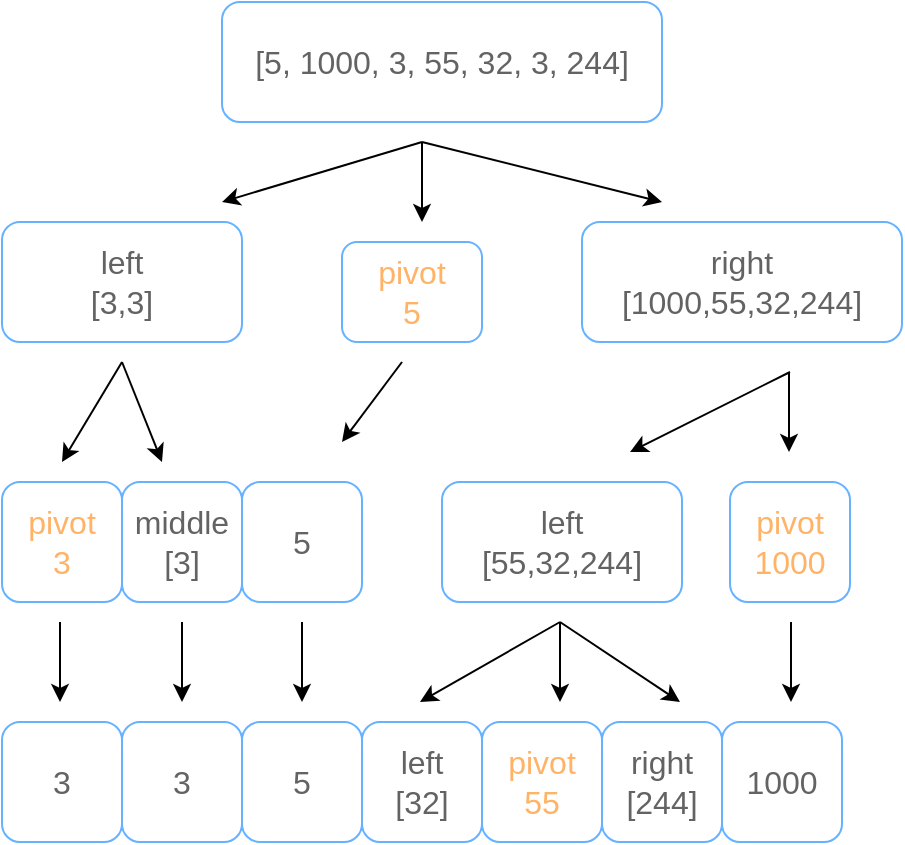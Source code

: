 <mxfile version="12.1.3" type="google" pages="1"><diagram id="VfVecx9KMm64v-8MJDzh" name="Page-1"><mxGraphModel dx="768" dy="455" grid="1" gridSize="10" guides="1" tooltips="1" connect="1" arrows="1" fold="1" page="1" pageScale="1" pageWidth="827" pageHeight="1169" math="0" shadow="0"><root><mxCell id="0"/><mxCell id="1" parent="0"/><mxCell id="Tx_uMnn5Ga1t9lg2cUTD-2" value="[&lt;span class=&quot;mi&quot; style=&quot;font-size: 16px; box-sizing: border-box;&quot;&gt;5&lt;/span&gt;&lt;span class=&quot;p&quot; style=&quot;font-size: 16px; box-sizing: border-box;&quot;&gt;,&amp;nbsp;&lt;/span&gt;&lt;span class=&quot;mi&quot; style=&quot;font-size: 16px; box-sizing: border-box;&quot;&gt;1000&lt;/span&gt;&lt;span class=&quot;p&quot; style=&quot;font-size: 16px; box-sizing: border-box;&quot;&gt;,&amp;nbsp;&lt;/span&gt;&lt;span class=&quot;mi&quot; style=&quot;font-size: 16px; box-sizing: border-box;&quot;&gt;3&lt;/span&gt;&lt;span class=&quot;p&quot; style=&quot;font-size: 16px; box-sizing: border-box;&quot;&gt;,&amp;nbsp;&lt;/span&gt;&lt;span class=&quot;mi&quot; style=&quot;font-size: 16px; box-sizing: border-box;&quot;&gt;55&lt;/span&gt;&lt;span class=&quot;p&quot; style=&quot;font-size: 16px; box-sizing: border-box;&quot;&gt;,&amp;nbsp;&lt;/span&gt;&lt;span class=&quot;mi&quot; style=&quot;font-size: 16px; box-sizing: border-box;&quot;&gt;32&lt;/span&gt;&lt;span class=&quot;p&quot; style=&quot;font-size: 16px; box-sizing: border-box;&quot;&gt;,&amp;nbsp;&lt;/span&gt;&lt;span class=&quot;mi&quot; style=&quot;font-size: 16px; box-sizing: border-box;&quot;&gt;3&lt;/span&gt;&lt;span class=&quot;p&quot; style=&quot;font-size: 16px; box-sizing: border-box;&quot;&gt;,&amp;nbsp;&lt;/span&gt;&lt;span class=&quot;mi&quot; style=&quot;font-size: 16px; box-sizing: border-box;&quot;&gt;244]&lt;/span&gt;" style="rounded=1;whiteSpace=wrap;html=1;strokeWidth=1;strokeColor=#66B2FF;fontSize=16;fontColor=#636363;" vertex="1" parent="1"><mxGeometry x="300" y="20" width="220" height="60" as="geometry"/></mxCell><mxCell id="Tx_uMnn5Ga1t9lg2cUTD-3" value="" style="endArrow=classic;html=1;fontSize=16;fontColor=#636363;" edge="1" parent="1"><mxGeometry width="50" height="50" relative="1" as="geometry"><mxPoint x="400" y="90" as="sourcePoint"/><mxPoint x="300" y="120" as="targetPoint"/></mxGeometry></mxCell><mxCell id="Tx_uMnn5Ga1t9lg2cUTD-4" value="" style="endArrow=classic;html=1;fontSize=16;fontColor=#636363;" edge="1" parent="1"><mxGeometry width="50" height="50" relative="1" as="geometry"><mxPoint x="400" y="90" as="sourcePoint"/><mxPoint x="400" y="130" as="targetPoint"/></mxGeometry></mxCell><mxCell id="Tx_uMnn5Ga1t9lg2cUTD-5" value="" style="endArrow=classic;html=1;fontSize=16;fontColor=#636363;" edge="1" parent="1"><mxGeometry width="50" height="50" relative="1" as="geometry"><mxPoint x="400" y="90" as="sourcePoint"/><mxPoint x="520" y="120" as="targetPoint"/></mxGeometry></mxCell><mxCell id="Tx_uMnn5Ga1t9lg2cUTD-6" value="&lt;font color=&quot;#ffb366&quot;&gt;pivot&lt;br&gt;5&lt;/font&gt;" style="rounded=1;whiteSpace=wrap;html=1;strokeColor=#66B2FF;strokeWidth=1;fontSize=16;fontColor=#636363;" vertex="1" parent="1"><mxGeometry x="360" y="140" width="70" height="50" as="geometry"/></mxCell><mxCell id="Tx_uMnn5Ga1t9lg2cUTD-8" value="left&lt;br&gt;[3,3]" style="rounded=1;whiteSpace=wrap;html=1;strokeColor=#66B2FF;strokeWidth=1;fontSize=16;fontColor=#636363;" vertex="1" parent="1"><mxGeometry x="190" y="130" width="120" height="60" as="geometry"/></mxCell><mxCell id="Tx_uMnn5Ga1t9lg2cUTD-9" value="right&lt;br&gt;[1000,55,32,244]" style="rounded=1;whiteSpace=wrap;html=1;strokeColor=#66B2FF;strokeWidth=1;fontSize=16;fontColor=#636363;" vertex="1" parent="1"><mxGeometry x="480" y="130" width="160" height="60" as="geometry"/></mxCell><mxCell id="Tx_uMnn5Ga1t9lg2cUTD-13" value="" style="endArrow=classic;html=1;fontSize=16;fontColor=#636363;" edge="1" parent="1"><mxGeometry width="50" height="50" relative="1" as="geometry"><mxPoint x="250" y="200" as="sourcePoint"/><mxPoint x="220" y="250" as="targetPoint"/></mxGeometry></mxCell><mxCell id="Tx_uMnn5Ga1t9lg2cUTD-14" value="&lt;font color=&quot;#ffb366&quot;&gt;pivot&lt;br&gt;3&lt;/font&gt;" style="rounded=1;whiteSpace=wrap;html=1;strokeColor=#66B2FF;strokeWidth=1;fontSize=16;fontColor=#636363;" vertex="1" parent="1"><mxGeometry x="190" y="260" width="60" height="60" as="geometry"/></mxCell><mxCell id="Tx_uMnn5Ga1t9lg2cUTD-16" value="middle&lt;br&gt;[3]" style="rounded=1;whiteSpace=wrap;html=1;strokeColor=#66B2FF;strokeWidth=1;fontSize=16;fontColor=#636363;" vertex="1" parent="1"><mxGeometry x="250" y="260" width="60" height="60" as="geometry"/></mxCell><mxCell id="Tx_uMnn5Ga1t9lg2cUTD-17" value="" style="endArrow=classic;html=1;fontSize=16;fontColor=#636363;" edge="1" parent="1"><mxGeometry width="50" height="50" relative="1" as="geometry"><mxPoint x="390" y="200" as="sourcePoint"/><mxPoint x="360" y="240" as="targetPoint"/></mxGeometry></mxCell><mxCell id="Tx_uMnn5Ga1t9lg2cUTD-18" value="5" style="rounded=1;whiteSpace=wrap;html=1;strokeColor=#66B2FF;strokeWidth=1;fontSize=16;fontColor=#636363;" vertex="1" parent="1"><mxGeometry x="310" y="260" width="60" height="60" as="geometry"/></mxCell><mxCell id="Tx_uMnn5Ga1t9lg2cUTD-19" value="" style="endArrow=classic;html=1;fontSize=16;fontColor=#636363;" edge="1" parent="1"><mxGeometry width="50" height="50" relative="1" as="geometry"><mxPoint x="583.5" y="205" as="sourcePoint"/><mxPoint x="583.5" y="245" as="targetPoint"/></mxGeometry></mxCell><mxCell id="Tx_uMnn5Ga1t9lg2cUTD-20" value="" style="endArrow=classic;html=1;fontSize=16;fontColor=#636363;" edge="1" parent="1"><mxGeometry width="50" height="50" relative="1" as="geometry"><mxPoint x="584" y="205" as="sourcePoint"/><mxPoint x="504" y="245" as="targetPoint"/></mxGeometry></mxCell><mxCell id="Tx_uMnn5Ga1t9lg2cUTD-24" value="left&lt;br&gt;[55,32,244]" style="rounded=1;whiteSpace=wrap;html=1;strokeColor=#66B2FF;strokeWidth=1;fontSize=16;fontColor=#636363;" vertex="1" parent="1"><mxGeometry x="410" y="260" width="120" height="60" as="geometry"/></mxCell><mxCell id="Tx_uMnn5Ga1t9lg2cUTD-26" value="&lt;font color=&quot;#ffb366&quot;&gt;pivot&lt;br&gt;1000&lt;/font&gt;" style="rounded=1;whiteSpace=wrap;html=1;strokeColor=#66B2FF;strokeWidth=1;fontSize=16;fontColor=#636363;" vertex="1" parent="1"><mxGeometry x="554" y="260" width="60" height="60" as="geometry"/></mxCell><mxCell id="Tx_uMnn5Ga1t9lg2cUTD-29" value="" style="endArrow=classic;html=1;fontSize=16;fontColor=#636363;" edge="1" parent="1"><mxGeometry width="50" height="50" relative="1" as="geometry"><mxPoint x="469" y="330" as="sourcePoint"/><mxPoint x="469" y="370" as="targetPoint"/></mxGeometry></mxCell><mxCell id="Tx_uMnn5Ga1t9lg2cUTD-30" value="&lt;font color=&quot;#ffb366&quot;&gt;pivot&lt;br&gt;55&lt;/font&gt;" style="rounded=1;whiteSpace=wrap;html=1;strokeColor=#66B2FF;strokeWidth=1;fontSize=16;fontColor=#636363;" vertex="1" parent="1"><mxGeometry x="430" y="380" width="60" height="60" as="geometry"/></mxCell><mxCell id="Tx_uMnn5Ga1t9lg2cUTD-31" value="left&lt;br&gt;[32]" style="rounded=1;whiteSpace=wrap;html=1;strokeColor=#66B2FF;strokeWidth=1;fontSize=16;fontColor=#636363;" vertex="1" parent="1"><mxGeometry x="370" y="380" width="60" height="60" as="geometry"/></mxCell><mxCell id="Tx_uMnn5Ga1t9lg2cUTD-32" value="" style="endArrow=classic;html=1;fontSize=16;fontColor=#636363;" edge="1" parent="1"><mxGeometry width="50" height="50" relative="1" as="geometry"><mxPoint x="469" y="330" as="sourcePoint"/><mxPoint x="399" y="370" as="targetPoint"/></mxGeometry></mxCell><mxCell id="Tx_uMnn5Ga1t9lg2cUTD-33" value="" style="endArrow=classic;html=1;fontSize=16;fontColor=#636363;" edge="1" parent="1"><mxGeometry width="50" height="50" relative="1" as="geometry"><mxPoint x="250" y="200" as="sourcePoint"/><mxPoint x="270" y="250" as="targetPoint"/></mxGeometry></mxCell><mxCell id="Tx_uMnn5Ga1t9lg2cUTD-35" value="" style="endArrow=classic;html=1;fontSize=16;fontColor=#636363;" edge="1" parent="1"><mxGeometry width="50" height="50" relative="1" as="geometry"><mxPoint x="469" y="330" as="sourcePoint"/><mxPoint x="529" y="370" as="targetPoint"/></mxGeometry></mxCell><mxCell id="Tx_uMnn5Ga1t9lg2cUTD-36" value="right&lt;br&gt;[244]" style="rounded=1;whiteSpace=wrap;html=1;strokeColor=#66B2FF;strokeWidth=1;fontSize=16;fontColor=#636363;" vertex="1" parent="1"><mxGeometry x="490" y="380" width="60" height="60" as="geometry"/></mxCell><mxCell id="Tx_uMnn5Ga1t9lg2cUTD-39" value="" style="endArrow=classic;html=1;fontSize=16;fontColor=#636363;" edge="1" parent="1"><mxGeometry width="50" height="50" relative="1" as="geometry"><mxPoint x="584.5" y="330" as="sourcePoint"/><mxPoint x="584.5" y="370" as="targetPoint"/></mxGeometry></mxCell><mxCell id="Tx_uMnn5Ga1t9lg2cUTD-40" value="1000" style="rounded=1;whiteSpace=wrap;html=1;strokeColor=#66B2FF;strokeWidth=1;fontSize=16;fontColor=#636363;" vertex="1" parent="1"><mxGeometry x="550" y="380" width="60" height="60" as="geometry"/></mxCell><mxCell id="Tx_uMnn5Ga1t9lg2cUTD-41" value="&lt;font&gt;3&lt;/font&gt;" style="rounded=1;whiteSpace=wrap;html=1;strokeColor=#66B2FF;strokeWidth=1;fontSize=16;fontColor=#636363;" vertex="1" parent="1"><mxGeometry x="190" y="380" width="60" height="60" as="geometry"/></mxCell><mxCell id="Tx_uMnn5Ga1t9lg2cUTD-42" value="3" style="rounded=1;whiteSpace=wrap;html=1;strokeColor=#66B2FF;strokeWidth=1;fontSize=16;fontColor=#636363;" vertex="1" parent="1"><mxGeometry x="250" y="380" width="60" height="60" as="geometry"/></mxCell><mxCell id="Tx_uMnn5Ga1t9lg2cUTD-43" value="5" style="rounded=1;whiteSpace=wrap;html=1;strokeColor=#66B2FF;strokeWidth=1;fontSize=16;fontColor=#636363;" vertex="1" parent="1"><mxGeometry x="310" y="380" width="60" height="60" as="geometry"/></mxCell><mxCell id="Tx_uMnn5Ga1t9lg2cUTD-44" value="" style="endArrow=classic;html=1;fontSize=16;fontColor=#636363;" edge="1" parent="1"><mxGeometry width="50" height="50" relative="1" as="geometry"><mxPoint x="219" y="330" as="sourcePoint"/><mxPoint x="219" y="370" as="targetPoint"/></mxGeometry></mxCell><mxCell id="Tx_uMnn5Ga1t9lg2cUTD-45" value="" style="endArrow=classic;html=1;fontSize=16;fontColor=#636363;" edge="1" parent="1"><mxGeometry width="50" height="50" relative="1" as="geometry"><mxPoint x="280" y="330" as="sourcePoint"/><mxPoint x="280" y="370" as="targetPoint"/></mxGeometry></mxCell><mxCell id="Tx_uMnn5Ga1t9lg2cUTD-46" value="" style="endArrow=classic;html=1;fontSize=16;fontColor=#636363;" edge="1" parent="1"><mxGeometry width="50" height="50" relative="1" as="geometry"><mxPoint x="340" y="330" as="sourcePoint"/><mxPoint x="340" y="370" as="targetPoint"/></mxGeometry></mxCell></root></mxGraphModel></diagram></mxfile>
